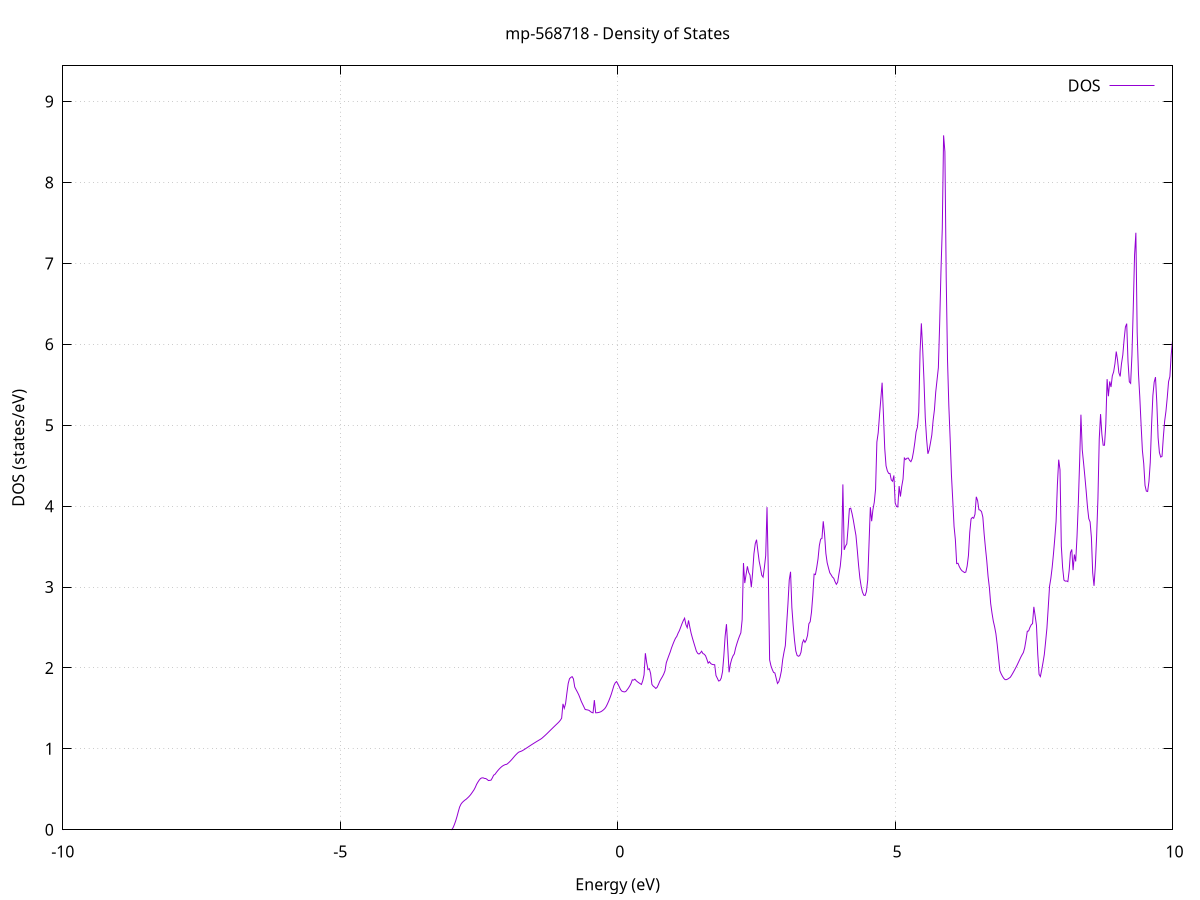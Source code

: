 set title 'mp-568718 - Density of States'
set xlabel 'Energy (eV)'
set ylabel 'DOS (states/eV)'
set grid
set xrange [-10:10]
set yrange [0:9.441]
set xzeroaxis lt -1
set terminal png size 800,600
set output 'mp-568718_dos_gnuplot.png'
plot '-' using 1:2 with lines title 'DOS'
-25.290300 0.000000
-25.266800 0.000000
-25.243200 0.000000
-25.219600 0.000000
-25.196000 0.000000
-25.172500 0.000000
-25.148900 0.000000
-25.125300 0.000000
-25.101700 0.000000
-25.078200 0.000000
-25.054600 0.000000
-25.031000 0.000000
-25.007400 0.000000
-24.983900 0.000000
-24.960300 0.000000
-24.936700 0.000000
-24.913100 0.000000
-24.889600 0.000000
-24.866000 0.000000
-24.842400 0.000000
-24.818900 0.000000
-24.795300 0.000000
-24.771700 0.000000
-24.748100 0.000000
-24.724600 0.000000
-24.701000 0.000000
-24.677400 0.000000
-24.653800 0.000000
-24.630300 0.000000
-24.606700 0.000000
-24.583100 0.000000
-24.559500 0.000000
-24.536000 0.000000
-24.512400 0.000000
-24.488800 0.000000
-24.465200 0.000000
-24.441700 0.000000
-24.418100 0.000000
-24.394500 0.000000
-24.370900 0.000000
-24.347400 0.000000
-24.323800 0.000000
-24.300200 0.000000
-24.276600 0.000000
-24.253100 0.000000
-24.229500 0.000000
-24.205900 0.000000
-24.182400 0.000000
-24.158800 0.000000
-24.135200 0.000000
-24.111600 0.000000
-24.088100 0.000000
-24.064500 0.000000
-24.040900 0.000000
-24.017300 0.000000
-23.993800 0.000000
-23.970200 0.000000
-23.946600 0.000000
-23.923000 0.000000
-23.899500 0.000000
-23.875900 0.000000
-23.852300 0.000000
-23.828700 0.000000
-23.805200 0.000000
-23.781600 0.000000
-23.758000 0.000000
-23.734400 0.000000
-23.710900 0.000000
-23.687300 0.000000
-23.663700 0.000000
-23.640200 0.000000
-23.616600 0.000000
-23.593000 0.000000
-23.569400 0.000000
-23.545900 0.000000
-23.522300 0.000000
-23.498700 0.000000
-23.475100 0.000000
-23.451600 0.000000
-23.428000 0.000000
-23.404400 0.000000
-23.380800 0.000000
-23.357300 0.000000
-23.333700 0.000000
-23.310100 0.000000
-23.286500 0.000000
-23.263000 0.000000
-23.239400 0.000000
-23.215800 0.000000
-23.192200 0.000000
-23.168700 0.000000
-23.145100 81.257300
-23.121500 104.263500
-23.097900 298.719900
-23.074400 0.000000
-23.050800 0.000000
-23.027200 0.000000
-23.003700 0.000000
-22.980100 0.000000
-22.956500 0.000000
-22.932900 0.000000
-22.909400 0.000000
-22.885800 0.000000
-22.862200 0.000000
-22.838600 0.000000
-22.815100 0.000000
-22.791500 0.000000
-22.767900 0.000000
-22.744300 0.000000
-22.720800 0.000000
-22.697200 0.000000
-22.673600 0.000000
-22.650000 0.000000
-22.626500 0.000000
-22.602900 0.000000
-22.579300 0.000000
-22.555700 0.000000
-22.532200 0.000000
-22.508600 0.000000
-22.485000 0.000000
-22.461500 0.000000
-22.437900 0.000000
-22.414300 0.000000
-22.390700 0.000000
-22.367200 0.000000
-22.343600 0.000000
-22.320000 0.000000
-22.296400 0.000000
-22.272900 0.000000
-22.249300 0.000000
-22.225700 0.000000
-22.202100 0.000000
-22.178600 0.000000
-22.155000 0.000000
-22.131400 0.000000
-22.107800 0.000000
-22.084300 0.000000
-22.060700 0.000000
-22.037100 0.000000
-22.013500 0.000000
-21.990000 0.000000
-21.966400 0.000000
-21.942800 0.000000
-21.919300 0.000000
-21.895700 0.000000
-21.872100 0.000000
-21.848500 0.000000
-21.825000 0.000000
-21.801400 0.000000
-21.777800 0.000000
-21.754200 0.000000
-21.730700 0.000000
-21.707100 0.000000
-21.683500 0.000000
-21.659900 0.000000
-21.636400 0.000000
-21.612800 0.000000
-21.589200 0.000000
-21.565600 0.000000
-21.542100 0.000000
-21.518500 0.000000
-21.494900 0.000000
-21.471300 0.000000
-21.447800 0.000000
-21.424200 0.000000
-21.400600 0.000000
-21.377000 0.000000
-21.353500 0.000000
-21.329900 0.000000
-21.306300 0.000000
-21.282800 0.000000
-21.259200 0.000000
-21.235600 0.000000
-21.212000 0.000000
-21.188500 0.000000
-21.164900 0.000000
-21.141300 0.000000
-21.117700 0.000000
-21.094200 0.000000
-21.070600 0.000000
-21.047000 0.000000
-21.023400 0.000000
-20.999900 0.000000
-20.976300 0.000000
-20.952700 0.000000
-20.929100 0.000000
-20.905600 0.000000
-20.882000 0.000000
-20.858400 0.000000
-20.834800 0.000000
-20.811300 0.000000
-20.787700 0.000000
-20.764100 0.000000
-20.740600 0.000000
-20.717000 0.000000
-20.693400 0.000000
-20.669800 0.000000
-20.646300 0.000000
-20.622700 0.000000
-20.599100 0.000000
-20.575500 0.000000
-20.552000 0.000000
-20.528400 0.000000
-20.504800 0.000000
-20.481200 0.000000
-20.457700 0.000000
-20.434100 0.000000
-20.410500 0.000000
-20.386900 0.000000
-20.363400 0.000000
-20.339800 0.000000
-20.316200 0.000000
-20.292600 0.000000
-20.269100 0.000000
-20.245500 0.000000
-20.221900 0.000000
-20.198300 0.000000
-20.174800 0.000000
-20.151200 0.000000
-20.127600 0.000000
-20.104100 0.000000
-20.080500 0.000000
-20.056900 0.000000
-20.033300 0.000000
-20.009800 0.000000
-19.986200 0.000000
-19.962600 0.000000
-19.939000 0.000000
-19.915500 0.000000
-19.891900 0.000000
-19.868300 0.000000
-19.844700 0.000000
-19.821200 0.000000
-19.797600 0.000000
-19.774000 0.000000
-19.750400 0.000000
-19.726900 0.000000
-19.703300 0.000000
-19.679700 0.000000
-19.656100 0.000000
-19.632600 0.000000
-19.609000 0.000000
-19.585400 0.000000
-19.561900 0.000000
-19.538300 0.000000
-19.514700 0.000000
-19.491100 0.000000
-19.467600 0.000000
-19.444000 0.000000
-19.420400 0.000000
-19.396800 0.000000
-19.373300 0.000000
-19.349700 0.000000
-19.326100 0.000000
-19.302500 0.000000
-19.279000 0.000000
-19.255400 0.000000
-19.231800 0.000000
-19.208200 0.000000
-19.184700 0.000000
-19.161100 0.000000
-19.137500 0.000000
-19.113900 0.000000
-19.090400 0.000000
-19.066800 0.000000
-19.043200 0.000000
-19.019600 0.000000
-18.996100 0.000000
-18.972500 0.000000
-18.948900 0.000000
-18.925400 0.000000
-18.901800 0.000000
-18.878200 0.000000
-18.854600 0.000000
-18.831100 0.000000
-18.807500 0.000000
-18.783900 0.000000
-18.760300 0.000000
-18.736800 0.000000
-18.713200 0.000000
-18.689600 0.000000
-18.666000 0.000000
-18.642500 0.000000
-18.618900 0.000000
-18.595300 0.000000
-18.571700 0.000000
-18.548200 0.000000
-18.524600 0.000000
-18.501000 0.000000
-18.477400 0.000000
-18.453900 0.000000
-18.430300 0.000000
-18.406700 0.000000
-18.383200 0.000000
-18.359600 0.000000
-18.336000 0.000000
-18.312400 0.000000
-18.288900 0.000000
-18.265300 0.000000
-18.241700 0.000000
-18.218100 0.000000
-18.194600 0.000000
-18.171000 0.000000
-18.147400 0.000000
-18.123800 0.000000
-18.100300 0.000000
-18.076700 0.000000
-18.053100 0.000000
-18.029500 0.000000
-18.006000 0.000000
-17.982400 0.000000
-17.958800 0.000000
-17.935200 0.000000
-17.911700 0.000000
-17.888100 0.000000
-17.864500 0.000000
-17.841000 0.000000
-17.817400 0.000000
-17.793800 0.000000
-17.770200 0.000000
-17.746700 0.000000
-17.723100 0.000000
-17.699500 0.000000
-17.675900 0.000000
-17.652400 0.000000
-17.628800 0.000000
-17.605200 0.000000
-17.581600 0.000000
-17.558100 0.000000
-17.534500 0.000000
-17.510900 0.000000
-17.487300 0.000000
-17.463800 0.000000
-17.440200 0.000000
-17.416600 0.000000
-17.393000 0.000000
-17.369500 0.000000
-17.345900 0.000000
-17.322300 0.000000
-17.298700 0.000000
-17.275200 0.000000
-17.251600 0.000000
-17.228000 0.000000
-17.204500 0.000000
-17.180900 0.000000
-17.157300 0.000000
-17.133700 0.000000
-17.110200 0.000000
-17.086600 0.000000
-17.063000 0.000000
-17.039400 0.000000
-17.015900 0.000000
-16.992300 0.000000
-16.968700 0.000000
-16.945100 0.000000
-16.921600 0.000000
-16.898000 0.000000
-16.874400 0.000000
-16.850800 0.000000
-16.827300 0.000000
-16.803700 0.000000
-16.780100 0.000000
-16.756500 0.000000
-16.733000 0.000000
-16.709400 0.000000
-16.685800 0.000000
-16.662300 0.000000
-16.638700 0.000000
-16.615100 0.000000
-16.591500 0.000000
-16.568000 0.000000
-16.544400 0.000000
-16.520800 0.000000
-16.497200 0.000000
-16.473700 0.000000
-16.450100 0.000000
-16.426500 0.000000
-16.402900 0.000000
-16.379400 0.000000
-16.355800 0.000000
-16.332200 0.000000
-16.308600 0.000000
-16.285100 0.000000
-16.261500 0.000000
-16.237900 0.000000
-16.214300 0.000000
-16.190800 0.000000
-16.167200 0.000000
-16.143600 0.000000
-16.120000 0.000000
-16.096500 0.000000
-16.072900 0.000000
-16.049300 0.000000
-16.025800 0.000000
-16.002200 0.000000
-15.978600 0.000000
-15.955000 0.000000
-15.931500 0.000000
-15.907900 0.000000
-15.884300 0.000000
-15.860700 0.000000
-15.837200 0.000000
-15.813600 0.000000
-15.790000 0.000000
-15.766400 0.000000
-15.742900 0.000000
-15.719300 0.000000
-15.695700 0.000000
-15.672100 0.000000
-15.648600 0.000000
-15.625000 0.000000
-15.601400 0.000000
-15.577800 0.000000
-15.554300 0.000000
-15.530700 0.000000
-15.507100 0.000000
-15.483600 0.000000
-15.460000 0.000000
-15.436400 0.000000
-15.412800 0.000000
-15.389300 0.000000
-15.365700 0.000000
-15.342100 0.000000
-15.318500 0.000000
-15.295000 0.000000
-15.271400 0.000000
-15.247800 0.000000
-15.224200 0.000000
-15.200700 0.000000
-15.177100 0.000000
-15.153500 0.000000
-15.129900 0.000000
-15.106400 0.000000
-15.082800 0.000000
-15.059200 0.000000
-15.035600 0.000000
-15.012100 0.000000
-14.988500 0.000000
-14.964900 0.000000
-14.941400 0.000000
-14.917800 0.000000
-14.894200 0.000000
-14.870600 0.000000
-14.847100 0.000000
-14.823500 0.000000
-14.799900 0.000000
-14.776300 0.000000
-14.752800 0.000000
-14.729200 0.000000
-14.705600 0.000000
-14.682000 0.000000
-14.658500 0.000000
-14.634900 0.000000
-14.611300 0.000000
-14.587700 0.000000
-14.564200 0.000000
-14.540600 0.000000
-14.517000 0.000000
-14.493400 0.000000
-14.469900 0.000000
-14.446300 0.000000
-14.422700 0.000000
-14.399100 0.000000
-14.375600 0.000000
-14.352000 0.000000
-14.328400 0.000000
-14.304900 0.000000
-14.281300 0.000000
-14.257700 0.000000
-14.234100 0.000000
-14.210600 0.000000
-14.187000 0.000000
-14.163400 0.000000
-14.139800 0.000000
-14.116300 0.000000
-14.092700 0.000000
-14.069100 0.000000
-14.045500 0.000000
-14.022000 0.000000
-13.998400 0.000000
-13.974800 0.000000
-13.951200 0.000000
-13.927700 0.000000
-13.904100 0.000000
-13.880500 0.000000
-13.856900 0.000000
-13.833400 0.000000
-13.809800 0.000000
-13.786200 0.000000
-13.762700 0.000000
-13.739100 0.000000
-13.715500 0.000000
-13.691900 0.000000
-13.668400 0.000000
-13.644800 0.000000
-13.621200 0.000000
-13.597600 0.000000
-13.574100 0.000000
-13.550500 0.000000
-13.526900 0.000000
-13.503300 0.000000
-13.479800 0.000000
-13.456200 0.000000
-13.432600 0.000000
-13.409000 0.000000
-13.385500 0.000000
-13.361900 0.000000
-13.338300 0.000000
-13.314700 0.000000
-13.291200 0.000000
-13.267600 0.000000
-13.244000 0.000000
-13.220400 0.000000
-13.196900 0.000000
-13.173300 0.000000
-13.149700 0.000000
-13.126200 0.000000
-13.102600 0.000000
-13.079000 0.000000
-13.055400 0.000000
-13.031900 0.000000
-13.008300 0.000000
-12.984700 0.000000
-12.961100 0.000000
-12.937600 0.000000
-12.914000 0.000000
-12.890400 0.000000
-12.866800 0.000000
-12.843300 0.000000
-12.819700 0.000000
-12.796100 0.000000
-12.772500 0.000000
-12.749000 0.000000
-12.725400 0.000000
-12.701800 0.000000
-12.678200 0.000000
-12.654700 0.000000
-12.631100 0.000000
-12.607500 0.000000
-12.584000 0.000000
-12.560400 0.000000
-12.536800 0.000000
-12.513200 0.000000
-12.489700 0.000000
-12.466100 0.000000
-12.442500 0.000000
-12.418900 0.000000
-12.395400 0.000000
-12.371800 0.000000
-12.348200 0.000000
-12.324600 0.000000
-12.301100 0.000000
-12.277500 0.000000
-12.253900 0.000000
-12.230300 0.000000
-12.206800 0.000000
-12.183200 0.000000
-12.159600 0.000000
-12.136000 0.000000
-12.112500 0.000000
-12.088900 0.000000
-12.065300 0.000000
-12.041700 0.000000
-12.018200 0.000000
-11.994600 0.000000
-11.971000 0.000000
-11.947500 0.000000
-11.923900 0.000000
-11.900300 0.000000
-11.876700 0.000000
-11.853200 0.000000
-11.829600 0.000000
-11.806000 0.000000
-11.782400 0.000000
-11.758900 0.000000
-11.735300 0.000000
-11.711700 0.000000
-11.688100 0.000000
-11.664600 0.000000
-11.641000 0.000000
-11.617400 0.000000
-11.593800 0.000000
-11.570300 0.000000
-11.546700 0.000000
-11.523100 0.000000
-11.499500 0.000000
-11.476000 0.000000
-11.452400 0.000000
-11.428800 0.000000
-11.405300 0.000000
-11.381700 0.000000
-11.358100 0.000000
-11.334500 0.000000
-11.311000 0.000000
-11.287400 0.000000
-11.263800 0.000000
-11.240200 0.000000
-11.216700 0.000000
-11.193100 0.000000
-11.169500 0.000000
-11.145900 0.000000
-11.122400 0.000000
-11.098800 0.000000
-11.075200 0.000000
-11.051600 0.000000
-11.028100 0.000000
-11.004500 0.000000
-10.980900 0.000000
-10.957300 0.000000
-10.933800 0.000000
-10.910200 0.000000
-10.886600 0.000000
-10.863100 0.000000
-10.839500 0.000000
-10.815900 0.000000
-10.792300 0.000000
-10.768800 0.000000
-10.745200 0.000000
-10.721600 0.000000
-10.698000 0.000000
-10.674500 0.000000
-10.650900 0.000000
-10.627300 0.000000
-10.603700 0.000000
-10.580200 0.000000
-10.556600 0.000000
-10.533000 0.000000
-10.509400 0.000000
-10.485900 0.000000
-10.462300 0.000000
-10.438700 0.000000
-10.415100 0.000000
-10.391600 0.000000
-10.368000 0.000000
-10.344400 0.000000
-10.320800 0.000000
-10.297300 0.000000
-10.273700 0.000000
-10.250100 0.000000
-10.226600 0.000000
-10.203000 0.000000
-10.179400 0.000000
-10.155800 0.000000
-10.132300 0.000000
-10.108700 0.000000
-10.085100 0.000000
-10.061500 0.000000
-10.038000 0.000000
-10.014400 0.000000
-9.990800 0.000000
-9.967200 0.000000
-9.943700 0.000000
-9.920100 0.000000
-9.896500 0.000000
-9.872900 0.000000
-9.849400 0.000000
-9.825800 0.000000
-9.802200 0.000000
-9.778600 0.000000
-9.755100 0.000000
-9.731500 0.000000
-9.707900 0.000000
-9.684400 0.000000
-9.660800 0.000000
-9.637200 0.000000
-9.613600 0.000000
-9.590100 0.000000
-9.566500 0.000000
-9.542900 0.000000
-9.519300 0.000000
-9.495800 0.000000
-9.472200 0.000000
-9.448600 0.000000
-9.425000 0.000000
-9.401500 0.000000
-9.377900 0.000000
-9.354300 0.000000
-9.330700 0.000000
-9.307200 0.000000
-9.283600 0.000000
-9.260000 0.000000
-9.236400 0.000000
-9.212900 0.000000
-9.189300 0.000000
-9.165700 0.000000
-9.142100 0.000000
-9.118600 0.000000
-9.095000 0.000000
-9.071400 0.000000
-9.047900 0.000000
-9.024300 0.000000
-9.000700 0.000000
-8.977100 0.000000
-8.953600 0.000000
-8.930000 0.000000
-8.906400 0.000000
-8.882800 0.000000
-8.859300 0.000000
-8.835700 0.000000
-8.812100 0.000000
-8.788500 0.000000
-8.765000 0.000000
-8.741400 0.000000
-8.717800 0.000000
-8.694200 0.000000
-8.670700 0.000000
-8.647100 0.000000
-8.623500 0.000000
-8.599900 0.000000
-8.576400 0.000000
-8.552800 0.000000
-8.529200 0.000000
-8.505700 0.000000
-8.482100 0.000000
-8.458500 0.000000
-8.434900 0.000000
-8.411400 0.000000
-8.387800 0.000000
-8.364200 0.000000
-8.340600 0.000000
-8.317100 0.000000
-8.293500 0.000000
-8.269900 0.000000
-8.246300 0.000000
-8.222800 0.000000
-8.199200 0.000000
-8.175600 0.000000
-8.152000 0.000000
-8.128500 0.000000
-8.104900 0.000000
-8.081300 0.000000
-8.057700 0.000000
-8.034200 0.000000
-8.010600 0.000000
-7.987000 0.000000
-7.963400 0.000000
-7.939900 0.000000
-7.916300 0.000000
-7.892700 0.000000
-7.869200 0.000000
-7.845600 0.000000
-7.822000 0.000000
-7.798400 0.000000
-7.774900 0.000000
-7.751300 0.000000
-7.727700 0.000000
-7.704100 0.000000
-7.680600 0.000000
-7.657000 0.000000
-7.633400 0.000000
-7.609800 0.000000
-7.586300 0.000000
-7.562700 0.000000
-7.539100 0.000000
-7.515500 0.000000
-7.492000 0.000000
-7.468400 0.000000
-7.444800 0.000000
-7.421200 0.000000
-7.397700 0.000000
-7.374100 0.000000
-7.350500 0.000000
-7.327000 0.000000
-7.303400 0.000000
-7.279800 0.000000
-7.256200 0.000000
-7.232700 0.000000
-7.209100 0.000000
-7.185500 0.000000
-7.161900 0.000000
-7.138400 0.000000
-7.114800 0.000000
-7.091200 0.000000
-7.067600 0.000000
-7.044100 0.000000
-7.020500 0.000000
-6.996900 0.000000
-6.973300 0.000000
-6.949800 0.000000
-6.926200 0.000000
-6.902600 0.000000
-6.879000 0.000000
-6.855500 0.000000
-6.831900 0.000000
-6.808300 0.000000
-6.784800 0.000000
-6.761200 0.000000
-6.737600 0.000000
-6.714000 0.000000
-6.690500 0.000000
-6.666900 0.000000
-6.643300 0.000000
-6.619700 0.000000
-6.596200 0.000000
-6.572600 0.000000
-6.549000 0.000000
-6.525400 0.000000
-6.501900 0.000000
-6.478300 0.000000
-6.454700 0.000000
-6.431100 0.000000
-6.407600 0.000000
-6.384000 0.000000
-6.360400 0.000000
-6.336800 0.000000
-6.313300 0.000000
-6.289700 0.000000
-6.266100 0.000000
-6.242500 0.000000
-6.219000 0.000000
-6.195400 0.000000
-6.171800 0.000000
-6.148300 0.000000
-6.124700 0.000000
-6.101100 0.000000
-6.077500 0.000000
-6.054000 0.000000
-6.030400 0.000000
-6.006800 0.000000
-5.983200 0.000000
-5.959700 0.000000
-5.936100 0.000000
-5.912500 0.000000
-5.888900 0.000000
-5.865400 0.000000
-5.841800 0.000000
-5.818200 0.000000
-5.794600 0.000000
-5.771100 0.000000
-5.747500 0.000000
-5.723900 0.000000
-5.700300 0.000000
-5.676800 0.000000
-5.653200 0.000000
-5.629600 0.000000
-5.606100 0.000000
-5.582500 0.000000
-5.558900 0.000000
-5.535300 0.000000
-5.511800 0.000000
-5.488200 0.000000
-5.464600 0.000000
-5.441000 0.000000
-5.417500 0.000000
-5.393900 0.000000
-5.370300 0.000000
-5.346700 0.000000
-5.323200 0.000000
-5.299600 0.000000
-5.276000 0.000000
-5.252400 0.000000
-5.228900 0.000000
-5.205300 0.000000
-5.181700 0.000000
-5.158100 0.000000
-5.134600 0.000000
-5.111000 0.000000
-5.087400 0.000000
-5.063800 0.000000
-5.040300 0.000000
-5.016700 0.000000
-4.993100 0.000000
-4.969600 0.000000
-4.946000 0.000000
-4.922400 0.000000
-4.898800 0.000000
-4.875300 0.000000
-4.851700 0.000000
-4.828100 0.000000
-4.804500 0.000000
-4.781000 0.000000
-4.757400 0.000000
-4.733800 0.000000
-4.710200 0.000000
-4.686700 0.000000
-4.663100 0.000000
-4.639500 0.000000
-4.615900 0.000000
-4.592400 0.000000
-4.568800 0.000000
-4.545200 0.000000
-4.521600 0.000000
-4.498100 0.000000
-4.474500 0.000000
-4.450900 0.000000
-4.427400 0.000000
-4.403800 0.000000
-4.380200 0.000000
-4.356600 0.000000
-4.333100 0.000000
-4.309500 0.000000
-4.285900 0.000000
-4.262300 0.000000
-4.238800 0.000000
-4.215200 0.000000
-4.191600 0.000000
-4.168000 0.000000
-4.144500 0.000000
-4.120900 0.000000
-4.097300 0.000000
-4.073700 0.000000
-4.050200 0.000000
-4.026600 0.000000
-4.003000 0.000000
-3.979400 0.000000
-3.955900 0.000000
-3.932300 0.000000
-3.908700 0.000000
-3.885100 0.000000
-3.861600 0.000000
-3.838000 0.000000
-3.814400 0.000000
-3.790900 0.000000
-3.767300 0.000000
-3.743700 0.000000
-3.720100 0.000000
-3.696600 0.000000
-3.673000 0.000000
-3.649400 0.000000
-3.625800 0.000000
-3.602300 0.000000
-3.578700 0.000000
-3.555100 0.000000
-3.531500 0.000000
-3.508000 0.000000
-3.484400 0.000000
-3.460800 0.000000
-3.437200 0.000000
-3.413700 0.000000
-3.390100 0.000000
-3.366500 0.000000
-3.342900 0.000000
-3.319400 0.000000
-3.295800 0.000000
-3.272200 0.000000
-3.248700 0.000000
-3.225100 0.000000
-3.201500 0.000000
-3.177900 0.000000
-3.154400 0.000000
-3.130800 0.000000
-3.107200 0.000000
-3.083600 0.000000
-3.060100 0.000000
-3.036500 0.000000
-3.012900 0.000000
-2.989300 0.002100
-2.965800 0.026300
-2.942200 0.064600
-2.918600 0.110600
-2.895000 0.164500
-2.871500 0.225000
-2.847900 0.281600
-2.824300 0.315700
-2.800700 0.337300
-2.777200 0.352600
-2.753600 0.366300
-2.730000 0.377500
-2.706500 0.392400
-2.682900 0.407900
-2.659300 0.425900
-2.635700 0.447000
-2.612200 0.470400
-2.588600 0.494300
-2.565000 0.525100
-2.541400 0.562400
-2.517900 0.590000
-2.494300 0.614400
-2.470700 0.633600
-2.447100 0.641500
-2.423600 0.641600
-2.400000 0.634600
-2.376400 0.633000
-2.352800 0.622500
-2.329300 0.608500
-2.305700 0.610300
-2.282100 0.613300
-2.258500 0.640700
-2.235000 0.674700
-2.211400 0.684500
-2.187800 0.706900
-2.164200 0.727500
-2.140700 0.746300
-2.117100 0.763100
-2.093500 0.778100
-2.070000 0.790100
-2.046400 0.799200
-2.022800 0.806400
-1.999200 0.809100
-1.975700 0.822000
-1.952100 0.836800
-1.928500 0.853200
-1.904900 0.871000
-1.881400 0.890000
-1.857800 0.909400
-1.834200 0.927000
-1.810600 0.942900
-1.787100 0.957700
-1.763500 0.964800
-1.739900 0.970300
-1.716300 0.977900
-1.692800 0.987700
-1.669200 0.997900
-1.645600 1.008400
-1.622000 1.019100
-1.598500 1.029900
-1.574900 1.040600
-1.551300 1.051200
-1.527800 1.061400
-1.504200 1.071600
-1.480600 1.081700
-1.457000 1.091700
-1.433500 1.101400
-1.409900 1.111100
-1.386300 1.120700
-1.362700 1.132500
-1.339200 1.146800
-1.315600 1.161200
-1.292000 1.176200
-1.268400 1.191800
-1.244900 1.207800
-1.221300 1.223800
-1.197700 1.239700
-1.174100 1.255500
-1.150600 1.271300
-1.127000 1.286900
-1.103400 1.302500
-1.079800 1.317800
-1.056300 1.334200
-1.032700 1.353600
-1.009100 1.379100
-0.985500 1.556300
-0.962000 1.501200
-0.938400 1.559100
-0.914800 1.689200
-0.891300 1.807700
-0.867700 1.867100
-0.844100 1.882700
-0.820500 1.892900
-0.797000 1.865300
-0.773400 1.764600
-0.749800 1.732800
-0.726200 1.702600
-0.702700 1.670500
-0.679100 1.630400
-0.655500 1.587500
-0.631900 1.553400
-0.608400 1.519400
-0.584800 1.486200
-0.561200 1.483500
-0.537600 1.480400
-0.514100 1.475300
-0.490500 1.460800
-0.466900 1.450200
-0.443300 1.445100
-0.419800 1.602000
-0.396200 1.445800
-0.372600 1.446300
-0.349100 1.448700
-0.325500 1.453000
-0.301900 1.459200
-0.278300 1.469600
-0.254800 1.482500
-0.231200 1.498300
-0.207600 1.522500
-0.184000 1.555100
-0.160500 1.592000
-0.136900 1.633000
-0.113300 1.678300
-0.089700 1.731200
-0.066200 1.784800
-0.042600 1.817300
-0.019000 1.831600
0.004600 1.802300
0.028100 1.769500
0.051700 1.734000
0.075300 1.713500
0.098900 1.707300
0.122400 1.703800
0.146000 1.708700
0.169600 1.728800
0.193100 1.750400
0.216700 1.776500
0.240300 1.807700
0.263900 1.853300
0.287400 1.849900
0.311000 1.861500
0.334600 1.841900
0.358200 1.828400
0.381700 1.816700
0.405300 1.805800
0.428900 1.796000
0.452500 1.842500
0.476000 1.914600
0.499600 2.181900
0.523200 2.066000
0.546800 1.980100
0.570300 1.990500
0.593900 1.931700
0.617500 1.796900
0.641100 1.774900
0.664600 1.762800
0.688200 1.746500
0.711800 1.761500
0.735400 1.795700
0.758900 1.834600
0.782500 1.864400
0.806100 1.891300
0.829600 1.922600
0.853200 1.965100
0.876800 2.064100
0.900400 2.110300
0.923900 2.154700
0.947500 2.197300
0.971100 2.247600
0.994700 2.290600
1.018200 2.330600
1.041800 2.366500
1.065400 2.389300
1.089000 2.429200
1.112500 2.461000
1.136100 2.503100
1.159700 2.546800
1.183300 2.585300
1.206800 2.615100
1.230400 2.534800
1.254000 2.497900
1.277600 2.587600
1.301100 2.504400
1.324700 2.428000
1.348300 2.368300
1.371800 2.313900
1.395400 2.260400
1.419000 2.207400
1.442600 2.180300
1.466100 2.171600
1.489700 2.184700
1.513300 2.206900
1.536900 2.178000
1.560400 2.169900
1.584000 2.151100
1.607600 2.108700
1.631200 2.059300
1.654700 2.076800
1.678300 2.054100
1.701900 2.044500
1.725500 2.040900
1.749000 2.040000
1.772600 1.906000
1.796200 1.873400
1.819800 1.838700
1.843300 1.843800
1.866900 1.875100
1.890500 1.954000
1.914100 2.150800
1.937600 2.394900
1.961200 2.540800
1.984800 2.249300
2.008300 1.946500
2.031900 2.047100
2.055500 2.108300
2.079100 2.149200
2.102600 2.173800
2.126200 2.247000
2.149800 2.301600
2.173400 2.351300
2.196900 2.395400
2.220500 2.434100
2.244100 2.595900
2.267700 3.296400
2.291200 3.048900
2.314800 3.154900
2.338400 3.255900
2.362000 3.180600
2.385500 3.147700
2.409100 2.997200
2.432700 3.177000
2.456300 3.411900
2.479800 3.534600
2.503400 3.585000
2.527000 3.447600
2.550500 3.319300
2.574100 3.238900
2.597700 3.145600
2.621300 3.122200
2.644800 3.242800
2.668400 3.388500
2.692000 3.987200
2.715600 3.174400
2.739100 2.099500
2.762700 2.027800
2.786300 1.981300
2.809900 1.945200
2.833400 1.938400
2.857000 1.874100
2.880600 1.808100
2.904200 1.829400
2.927700 1.885700
2.951300 1.964700
2.974900 2.104000
2.998500 2.196500
3.022000 2.275800
3.045600 2.534600
3.069200 2.789500
3.092800 3.088000
3.116300 3.188500
3.139900 2.748000
3.163500 2.527200
3.187000 2.346500
3.210600 2.210400
3.234200 2.155000
3.257800 2.144200
3.281300 2.152500
3.304900 2.194400
3.328500 2.307300
3.352100 2.346400
3.375600 2.315500
3.399200 2.344500
3.422800 2.403600
3.446400 2.546000
3.469900 2.571000
3.493500 2.688500
3.517100 2.893700
3.540700 3.160200
3.564200 3.154100
3.587800 3.240600
3.611400 3.347200
3.635000 3.512100
3.658500 3.592100
3.682100 3.600600
3.705700 3.812700
3.729200 3.652400
3.752800 3.415600
3.776400 3.300000
3.800000 3.236000
3.823500 3.176000
3.847100 3.151400
3.870700 3.123900
3.894300 3.109000
3.917800 3.066600
3.941400 3.033800
3.965000 3.059200
3.988600 3.163000
4.012100 3.256800
4.035700 3.423100
4.059300 4.268700
4.082900 3.459300
4.106400 3.505100
4.130000 3.533300
4.153600 3.736500
4.177200 3.968800
4.200700 3.974000
4.224300 3.908500
4.247900 3.826200
4.271400 3.730100
4.295000 3.637100
4.318600 3.459800
4.342200 3.269600
4.365700 3.111100
4.389300 3.006100
4.412900 2.936700
4.436500 2.899300
4.460000 2.895300
4.483600 2.943600
4.507200 3.088400
4.530800 3.538100
4.554300 3.987300
4.577900 3.813600
4.601500 3.959500
4.625100 4.046800
4.648600 4.210500
4.672200 4.792400
4.695800 4.905800
4.719400 5.122500
4.742900 5.321000
4.766500 5.525500
4.790100 5.134000
4.813700 4.713300
4.837200 4.498000
4.860800 4.435800
4.884400 4.404500
4.907900 4.404000
4.931500 4.324300
4.955100 4.307200
4.978700 4.379100
5.002200 4.038300
5.025800 3.994900
5.049400 3.989700
5.073000 4.248300
5.096500 4.118500
5.120100 4.243700
5.143700 4.335600
5.167300 4.594400
5.190800 4.575600
5.214400 4.591300
5.238000 4.594200
5.261600 4.565500
5.285100 4.549300
5.308700 4.586600
5.332300 4.674000
5.355900 4.786300
5.379400 4.919200
5.403000 4.975500
5.426600 5.161500
5.450100 5.903800
5.473700 6.258800
5.497300 5.945700
5.520900 5.555900
5.544400 5.093000
5.568000 4.831200
5.591600 4.646600
5.615200 4.697200
5.638700 4.784300
5.662300 4.879600
5.685900 5.060000
5.709500 5.190900
5.733000 5.411200
5.756600 5.560600
5.780200 5.709600
5.803800 6.255700
5.827300 6.905500
5.850900 7.430000
5.874500 8.582500
5.898100 8.379500
5.921600 6.825600
5.945200 5.805900
5.968800 5.243200
5.992400 4.838200
6.015900 4.385500
6.039500 4.073800
6.063100 3.749000
6.086600 3.586400
6.110200 3.289500
6.133800 3.293800
6.157400 3.253000
6.180900 3.222800
6.204500 3.201700
6.228100 3.190700
6.251700 3.178700
6.275200 3.185100
6.298800 3.257900
6.322400 3.389500
6.346000 3.675100
6.369500 3.841200
6.393100 3.860800
6.416700 3.850100
6.440300 3.899300
6.463800 4.115200
6.487400 4.068100
6.511000 3.955700
6.534600 3.950000
6.558100 3.931900
6.581700 3.865400
6.605300 3.656100
6.628800 3.484400
6.652400 3.326400
6.676000 3.132700
6.699600 2.994600
6.723100 2.795700
6.746700 2.678600
6.770300 2.579300
6.793900 2.508900
6.817400 2.422200
6.841000 2.288000
6.864600 2.128500
6.888200 1.967000
6.911700 1.928100
6.935300 1.896900
6.958900 1.871600
6.982500 1.855900
7.006000 1.855200
7.029600 1.862600
7.053200 1.873300
7.076800 1.884800
7.100300 1.909800
7.123900 1.937700
7.147500 1.967200
7.171100 1.997800
7.194600 2.028500
7.218200 2.062400
7.241800 2.097100
7.265300 2.132300
7.288900 2.162900
7.312500 2.190600
7.336100 2.249400
7.359600 2.344500
7.383200 2.453100
7.406800 2.457300
7.430400 2.500600
7.453900 2.533300
7.477500 2.547800
7.501100 2.754900
7.524700 2.644800
7.548200 2.526800
7.571800 2.169300
7.595400 1.920300
7.619000 1.893300
7.642500 1.975900
7.666100 2.066300
7.689700 2.165300
7.713300 2.324400
7.736800 2.491700
7.760400 2.745400
7.784000 3.007700
7.807500 3.106700
7.831100 3.241800
7.854700 3.409000
7.878300 3.599200
7.901800 3.809700
7.925400 4.264000
7.949000 4.574100
7.972600 4.448500
7.996100 3.507200
8.019700 3.239900
8.043300 3.086500
8.066900 3.073000
8.090400 3.074700
8.114000 3.066800
8.137600 3.202200
8.161200 3.425800
8.184700 3.464400
8.208300 3.209000
8.231900 3.401900
8.255500 3.316600
8.279000 3.622600
8.302600 4.037400
8.326200 4.548800
8.349700 5.129900
8.373300 4.697400
8.396900 4.536400
8.420500 4.366200
8.444000 4.187800
8.467600 3.990800
8.491200 3.845400
8.514800 3.804500
8.538300 3.614200
8.561900 3.175600
8.585500 3.015200
8.609100 3.253000
8.632600 3.626100
8.656200 4.093700
8.679800 4.830100
8.703400 5.137400
8.726900 4.890100
8.750500 4.753000
8.774100 4.752600
8.797700 5.000700
8.821200 5.569500
8.844800 5.358200
8.868400 5.540900
8.892000 5.471900
8.915500 5.610700
8.939100 5.659100
8.962700 5.759700
8.986200 5.910400
9.009800 5.804700
9.033400 5.648300
9.057000 5.602700
9.080500 5.759700
9.104100 5.866500
9.127700 6.055900
9.151300 6.213000
9.174800 6.255400
9.198400 5.782900
9.222000 5.536400
9.245600 5.517400
9.269100 5.866000
9.292700 6.443500
9.316300 7.102700
9.339900 7.378400
9.363400 6.144900
9.387000 5.634200
9.410600 5.348800
9.434200 5.001900
9.457700 4.685600
9.481300 4.527800
9.504900 4.256200
9.528400 4.185600
9.552000 4.180700
9.575600 4.303600
9.599200 4.539100
9.622700 4.998800
9.646300 5.366200
9.669900 5.532400
9.693500 5.594400
9.717000 5.281400
9.740600 4.845900
9.764200 4.661900
9.787800 4.606000
9.811300 4.614800
9.834900 4.851600
9.858500 5.050000
9.882100 5.173100
9.905600 5.341800
9.929200 5.538700
9.952800 5.601200
9.976400 5.869000
9.999900 6.041500
10.023500 5.832300
10.047100 5.327000
10.070700 5.259700
10.094200 5.379200
10.117800 5.341100
10.141400 5.394700
10.164900 5.676500
10.188500 5.902000
10.212100 6.079500
10.235700 6.178800
10.259200 6.165500
10.282800 6.452100
10.306400 6.924400
10.330000 7.244700
10.353500 7.536400
10.377100 6.044700
10.400700 5.330200
10.424300 4.997600
10.447800 4.733100
10.471400 4.492000
10.495000 4.371800
10.518600 4.126100
10.542100 3.901200
10.565700 3.788700
10.589300 3.700500
10.612900 4.542800
10.636400 4.722000
10.660000 5.091500
10.683600 6.033100
10.707100 5.078700
10.730700 4.866800
10.754300 4.774200
10.777900 4.500300
10.801400 4.386200
10.825000 4.278300
10.848600 4.365300
10.872200 4.606500
10.895700 4.992700
10.919300 5.406400
10.942900 5.451600
10.966500 5.646400
10.990000 5.548700
11.013600 5.279100
11.037200 5.120400
11.060800 5.049800
11.084300 5.003600
11.107900 5.113700
11.131500 5.462900
11.155100 5.730200
11.178600 5.805700
11.202200 5.812500
11.225800 5.731000
11.249400 5.059800
11.272900 4.903000
11.296500 4.828100
11.320100 4.820300
11.343600 5.100900
11.367200 5.202600
11.390800 5.258400
11.414400 4.957400
11.437900 4.411000
11.461500 3.958600
11.485100 3.666800
11.508700 3.493000
11.532200 3.420500
11.555800 3.586400
11.579400 4.057500
11.603000 4.548300
11.626500 5.236600
11.650100 5.080000
11.673700 5.065000
11.697300 5.228500
11.720800 5.272500
11.744400 5.181200
11.768000 4.830500
11.791600 4.322500
11.815100 3.740200
11.838700 3.416300
11.862300 3.338600
11.885800 3.790300
11.909400 3.180400
11.933000 2.772300
11.956600 2.805500
11.980100 3.071800
12.003700 3.451400
12.027300 3.844400
12.050900 4.120700
12.074400 4.454200
12.098000 7.157300
12.121600 4.607000
12.145200 4.598000
12.168700 4.597900
12.192300 4.623300
12.215900 5.622100
12.239500 3.815000
12.263000 3.504700
12.286600 4.152300
12.310200 5.311800
12.333800 5.793100
12.357300 6.167200
12.380900 6.223100
12.404500 5.809000
12.428000 5.966800
12.451600 5.359700
12.475200 5.141900
12.498800 5.217700
12.522300 5.266300
12.545900 4.753400
12.569500 4.289300
12.593100 3.948500
12.616600 3.720200
12.640200 3.534000
12.663800 3.552700
12.687400 3.842700
12.710900 4.907800
12.734500 6.001700
12.758100 6.606900
12.781700 6.786200
12.805200 6.806000
12.828800 6.167800
12.852400 5.307100
12.876000 4.944600
12.899500 4.843500
12.923100 4.719700
12.946700 4.725000
12.970300 4.978500
12.993800 5.727800
13.017400 5.146100
13.041000 4.943800
13.064500 4.701100
13.088100 4.560200
13.111700 4.431400
13.135300 4.298300
13.158800 4.190200
13.182400 4.087100
13.206000 3.998800
13.229600 3.956700
13.253100 4.017800
13.276700 3.983500
13.300300 4.444300
13.323900 4.656000
13.347400 4.968100
13.371000 5.196300
13.394600 4.983100
13.418200 4.527200
13.441700 4.002100
13.465300 3.539100
13.488900 3.410200
13.512500 3.499500
13.536000 3.986900
13.559600 3.959800
13.583200 4.073500
13.606700 4.219300
13.630300 4.207200
13.653900 4.056300
13.677500 4.049900
13.701000 4.267600
13.724600 4.353900
13.748200 4.336100
13.771800 4.321600
13.795300 4.298400
13.818900 4.353600
13.842500 4.526300
13.866100 4.746600
13.889600 4.758400
13.913200 4.460500
13.936800 4.495900
13.960400 4.580400
13.983900 4.638900
14.007500 4.496600
14.031100 4.419700
14.054700 4.257800
14.078200 3.704200
14.101800 3.390400
14.125400 3.415300
14.149000 3.655400
14.172500 4.595200
14.196100 4.689900
14.219700 5.549800
14.243200 5.179500
14.266800 5.470000
14.290400 5.250700
14.314000 5.010500
14.337500 4.830400
14.361100 4.748600
14.384700 4.847000
14.408300 4.552300
14.431800 4.404900
14.455400 4.410500
14.479000 4.443900
14.502600 4.792100
14.526100 4.892100
14.549700 5.043700
14.573300 5.380400
14.596900 5.503500
14.620400 5.631400
14.644000 5.640800
14.667600 5.334900
14.691200 4.911200
14.714700 4.976900
14.738300 5.039600
14.761900 5.133800
14.785400 5.255700
14.809000 5.457000
14.832600 5.456300
14.856200 5.342100
14.879700 5.528300
14.903300 5.552600
14.926900 5.657500
14.950500 5.767900
14.974000 5.791800
14.997600 5.977000
15.021200 6.106600
15.044800 6.006200
15.068300 5.480700
15.091900 4.919300
15.115500 4.415700
15.139100 4.249700
15.162600 4.256800
15.186200 4.354900
15.209800 4.473400
15.233400 4.609200
15.256900 4.769600
15.280500 5.088400
15.304100 5.115600
15.327600 5.035000
15.351200 4.821100
15.374800 4.603200
15.398400 4.394700
15.421900 4.356400
15.445500 4.440300
15.469100 5.014900
15.492700 4.694700
15.516200 4.702700
15.539800 4.698800
15.563400 4.624400
15.587000 4.620500
15.610500 4.631600
15.634100 4.632600
15.657700 4.615300
15.681300 4.562000
15.704800 4.467500
15.728400 4.435700
15.752000 4.916700
15.775600 7.615900
15.799100 7.293000
15.822700 6.042000
15.846300 5.478400
15.869900 5.473000
15.893400 5.855400
15.917000 6.082200
15.940600 6.180700
15.964100 6.269600
15.987700 5.591100
16.011300 4.787000
16.034900 4.370000
16.058400 4.116700
16.082000 3.982400
16.105600 4.136700
16.129200 4.224300
16.152700 4.345100
16.176300 4.466100
16.199900 4.429800
16.223500 4.400400
16.247000 4.348900
16.270600 4.312900
16.294200 4.393000
16.317800 4.635200
16.341300 4.919000
16.364900 4.982500
16.388500 4.960200
16.412100 4.899500
16.435600 4.912400
16.459200 4.919100
16.482800 5.057200
16.506300 5.257100
16.529900 5.514500
16.553500 5.746900
16.577100 5.837300
16.600600 5.904000
16.624200 6.161100
16.647800 5.599000
16.671400 5.142900
16.694900 4.911000
16.718500 4.646200
16.742100 4.279700
16.765700 4.009700
16.789200 4.398600
16.812800 3.888700
16.836400 3.895100
16.860000 3.820800
16.883500 3.793200
16.907100 3.793900
16.930700 3.872800
16.954300 3.907600
16.977800 3.875800
17.001400 3.830600
17.025000 3.765900
17.048600 3.602800
17.072100 3.625500
17.095700 3.631500
17.119300 3.764800
17.142800 3.667700
17.166400 4.033300
17.190000 4.005600
17.213600 4.350000
17.237100 4.747200
17.260700 4.672500
17.284300 4.603500
17.307900 4.486700
17.331400 4.500700
17.355000 4.434200
17.378600 4.285000
17.402200 4.198000
17.425700 4.124500
17.449300 4.023500
17.472900 3.997500
17.496500 3.992100
17.520000 4.236400
17.543600 4.302900
17.567200 4.527400
17.590800 4.549200
17.614300 4.378700
17.637900 4.060400
17.661500 3.904100
17.685000 3.947100
17.708600 4.143000
17.732200 4.350000
17.755800 4.634700
17.779300 5.500900
17.802900 5.683400
17.826500 5.942600
17.850100 6.441700
17.873600 6.763800
17.897200 6.347600
17.920800 5.943900
17.944400 5.338100
17.967900 5.182000
17.991500 5.203600
18.015100 5.235800
18.038700 5.506900
18.062200 5.771800
18.085800 5.778400
18.109400 5.832600
18.133000 6.012800
18.156500 5.866600
18.180100 5.892100
18.203700 6.424400
18.227300 6.662200
18.250800 6.569100
18.274400 6.121100
18.298000 5.516100
18.321500 5.523300
18.345100 5.667600
18.368700 6.706900
18.392300 6.685500
18.415800 6.183600
18.439400 5.606800
18.463000 5.170000
18.486600 5.074500
18.510100 5.125300
18.533700 4.632800
18.557300 4.702100
18.580900 4.285300
18.604400 4.042300
18.628000 4.001500
18.651600 4.456400
18.675200 4.900600
18.698700 4.890600
18.722300 4.934000
18.745900 4.908700
18.769500 4.940100
18.793000 5.094200
18.816600 5.351900
18.840200 5.522000
18.863700 5.897700
18.887300 5.936800
18.910900 6.000200
18.934500 6.150700
18.958000 6.253500
18.981600 6.540500
19.005200 6.420900
19.028800 6.546400
19.052300 7.102600
19.075900 8.356000
19.099500 9.842100
19.123100 47.165300
19.146600 17.679000
19.170200 7.059100
19.193800 4.189300
19.217400 2.724800
19.240900 1.924200
19.264500 1.398800
19.288100 1.057800
19.311700 0.882800
19.335200 0.803500
19.358800 0.756400
19.382400 0.717600
19.405900 0.682300
19.429500 0.649800
19.453100 0.618800
19.476700 0.588700
19.500200 0.666300
19.523800 0.655100
19.547400 0.599400
19.571000 0.464600
19.594500 0.393100
19.618100 0.374500
19.641700 0.311600
19.665300 0.205200
19.688800 0.112900
19.712400 0.001500
19.736000 0.000000
19.759600 0.000000
19.783100 0.000000
19.806700 0.000000
19.830300 0.000000
19.853900 0.000000
19.877400 0.000000
19.901000 0.000000
19.924600 0.000000
19.948200 0.000000
19.971700 0.000000
19.995300 0.000000
20.018900 0.000000
20.042400 0.000000
20.066000 0.000000
20.089600 0.000000
20.113200 0.000000
20.136700 0.000000
20.160300 0.000000
20.183900 0.000000
20.207500 0.000000
20.231000 0.000000
20.254600 0.000000
20.278200 0.000000
20.301800 0.000000
20.325300 0.000000
20.348900 0.000000
20.372500 0.000000
20.396100 0.000000
20.419600 0.000000
20.443200 0.000000
20.466800 0.000000
20.490400 0.000000
20.513900 0.000000
20.537500 0.000000
20.561100 0.000000
20.584600 0.000000
20.608200 0.000000
20.631800 0.000000
20.655400 0.000000
20.678900 0.000000
20.702500 0.000000
20.726100 0.000000
20.749700 0.000000
20.773200 0.000000
20.796800 0.000000
20.820400 0.000000
20.844000 0.000000
20.867500 0.000000
20.891100 0.000000
20.914700 0.000000
20.938300 0.000000
20.961800 0.000000
20.985400 0.000000
21.009000 0.000000
21.032600 0.000000
21.056100 0.000000
21.079700 0.000000
21.103300 0.000000
21.126900 0.000000
21.150400 0.000000
21.174000 0.000000
21.197600 0.000000
21.221100 0.000000
21.244700 0.000000
21.268300 0.000000
21.291900 0.000000
21.315400 0.000000
21.339000 0.000000
21.362600 0.000000
21.386200 0.000000
21.409700 0.000000
21.433300 0.000000
21.456900 0.000000
21.480500 0.000000
21.504000 0.000000
21.527600 0.000000
21.551200 0.000000
21.574800 0.000000
21.598300 0.000000
21.621900 0.000000
21.645500 0.000000
21.669100 0.000000
21.692600 0.000000
21.716200 0.000000
21.739800 0.000000
21.763300 0.000000
21.786900 0.000000
21.810500 0.000000
21.834100 0.000000
21.857600 0.000000
e
